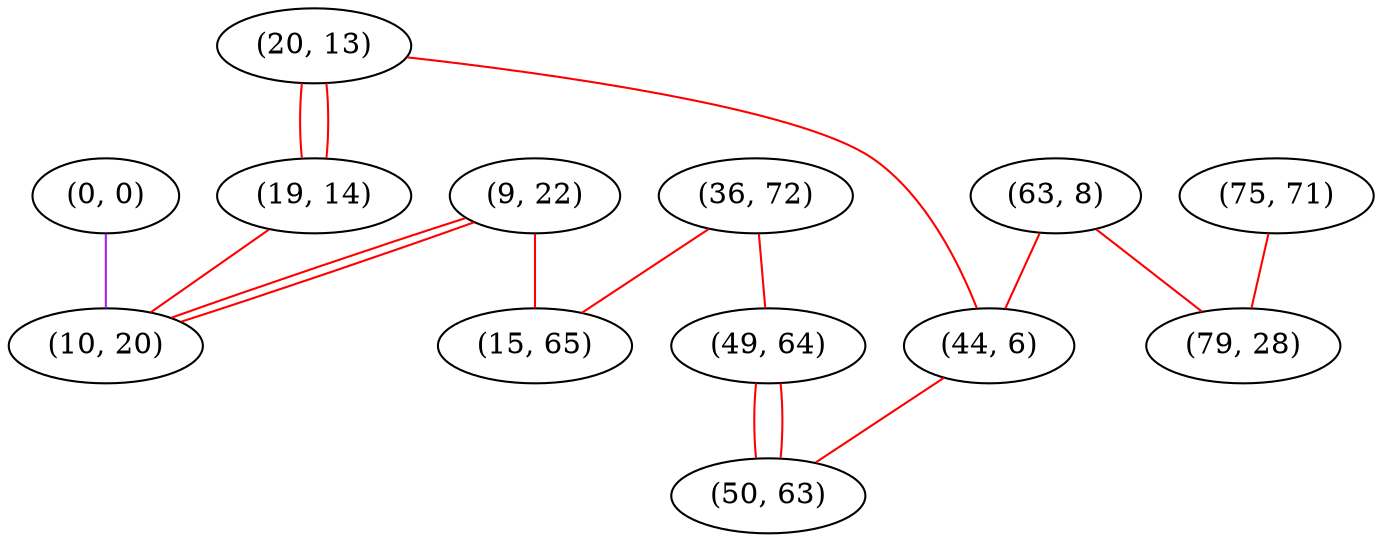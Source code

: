 graph "" {
"(20, 13)";
"(75, 71)";
"(0, 0)";
"(63, 8)";
"(36, 72)";
"(49, 64)";
"(9, 22)";
"(44, 6)";
"(19, 14)";
"(15, 65)";
"(79, 28)";
"(10, 20)";
"(50, 63)";
"(20, 13)" -- "(44, 6)"  [color=red, key=0, weight=1];
"(20, 13)" -- "(19, 14)"  [color=red, key=0, weight=1];
"(20, 13)" -- "(19, 14)"  [color=red, key=1, weight=1];
"(75, 71)" -- "(79, 28)"  [color=red, key=0, weight=1];
"(0, 0)" -- "(10, 20)"  [color=purple, key=0, weight=4];
"(63, 8)" -- "(79, 28)"  [color=red, key=0, weight=1];
"(63, 8)" -- "(44, 6)"  [color=red, key=0, weight=1];
"(36, 72)" -- "(49, 64)"  [color=red, key=0, weight=1];
"(36, 72)" -- "(15, 65)"  [color=red, key=0, weight=1];
"(49, 64)" -- "(50, 63)"  [color=red, key=0, weight=1];
"(49, 64)" -- "(50, 63)"  [color=red, key=1, weight=1];
"(9, 22)" -- "(10, 20)"  [color=red, key=0, weight=1];
"(9, 22)" -- "(10, 20)"  [color=red, key=1, weight=1];
"(9, 22)" -- "(15, 65)"  [color=red, key=0, weight=1];
"(44, 6)" -- "(50, 63)"  [color=red, key=0, weight=1];
"(19, 14)" -- "(10, 20)"  [color=red, key=0, weight=1];
}
